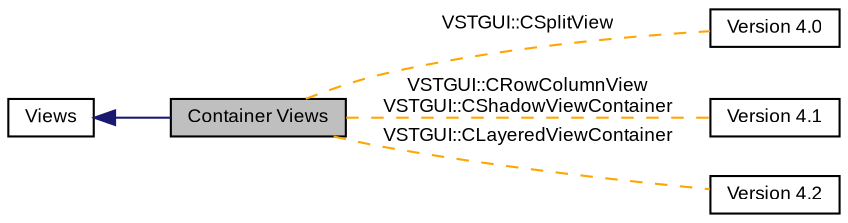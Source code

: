 digraph "Container Views"
{
  bgcolor="transparent";
  edge [fontname="Arial",fontsize="9",labelfontname="Arial",labelfontsize="9"];
  node [fontname="Arial",fontsize="9",shape=record];
  rankdir=LR;
  Node0 [label="Container Views",height=0.2,width=0.4,color="black", fillcolor="grey75", style="filled" fontcolor="black"];
  Node1 [label="Views",height=0.2,width=0.4,color="black",URL="$group__views.html"];
  Node4 [label="Version 4.0",height=0.2,width=0.4,color="black",URL="$group__new__in__4__0.html"];
  Node3 [label="Version 4.1",height=0.2,width=0.4,color="black",URL="$group__new__in__4__1.html"];
  Node2 [label="Version 4.2",height=0.2,width=0.4,color="black",URL="$group__new__in__4__2.html"];
  Node1->Node0 [shape=plaintext, color="midnightblue", dir="back", style="solid"];
  Node0->Node2 [shape=plaintext, label="VSTGUI::CLayeredViewContainer", color="orange", dir="none", style="dashed"];
  Node0->Node3 [shape=plaintext, label="VSTGUI::CRowColumnView\nVSTGUI::CShadowViewContainer", color="orange", dir="none", style="dashed"];
  Node0->Node4 [shape=plaintext, label="VSTGUI::CSplitView", color="orange", dir="none", style="dashed"];
}
